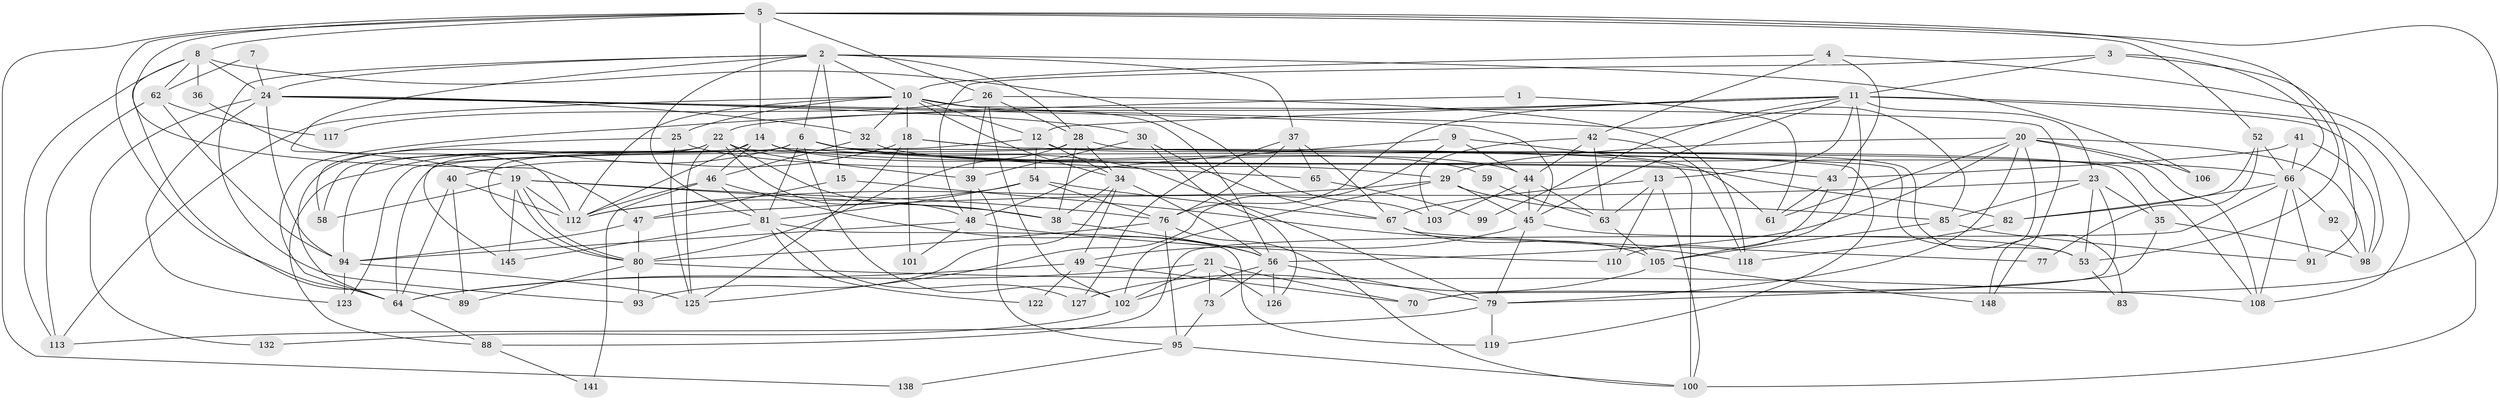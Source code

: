 // original degree distribution, {2: 0.14093959731543623, 5: 0.16778523489932887, 4: 0.30201342281879195, 6: 0.09395973154362416, 3: 0.24161073825503357, 7: 0.04697986577181208, 8: 0.006711409395973154}
// Generated by graph-tools (version 1.1) at 2025/41/03/06/25 10:41:57]
// undirected, 99 vertices, 246 edges
graph export_dot {
graph [start="1"]
  node [color=gray90,style=filled];
  1;
  2 [super="+33"];
  3;
  4 [super="+116"];
  5 [super="+143"];
  6 [super="+149"];
  7;
  8 [super="+86"];
  9;
  10 [super="+17"];
  11 [super="+57"];
  12 [super="+16"];
  13 [super="+140"];
  14 [super="+134"];
  15;
  18 [super="+135"];
  19 [super="+87"];
  20 [super="+69"];
  21;
  22 [super="+115"];
  23 [super="+31"];
  24 [super="+27"];
  25;
  26 [super="+144"];
  28 [super="+114"];
  29 [super="+128"];
  30;
  32;
  34 [super="+60"];
  35 [super="+133"];
  36;
  37;
  38 [super="+130"];
  39 [super="+109"];
  40;
  41;
  42;
  43 [super="+50"];
  44 [super="+51"];
  45;
  46 [super="+96"];
  47 [super="+55"];
  48 [super="+147"];
  49 [super="+72"];
  52;
  53 [super="+74"];
  54 [super="+68"];
  56 [super="+75"];
  58;
  59;
  61;
  62 [super="+78"];
  63 [super="+84"];
  64 [super="+90"];
  65;
  66 [super="+104"];
  67 [super="+71"];
  70;
  73;
  76 [super="+97"];
  77;
  79 [super="+139"];
  80 [super="+131"];
  81 [super="+142"];
  82 [super="+111"];
  83;
  85;
  88;
  89;
  91;
  92;
  93;
  94 [super="+121"];
  95;
  98;
  99;
  100 [super="+107"];
  101;
  102 [super="+124"];
  103;
  105 [super="+120"];
  106;
  108;
  110;
  112 [super="+137"];
  113;
  117;
  118;
  119;
  122;
  123 [super="+136"];
  125 [super="+129"];
  126;
  127;
  132;
  138;
  141;
  145 [super="+146"];
  148;
  1 -- 22;
  1 -- 61;
  2 -- 15;
  2 -- 24;
  2 -- 81;
  2 -- 19;
  2 -- 37;
  2 -- 106;
  2 -- 28;
  2 -- 93;
  2 -- 6;
  2 -- 10;
  3 -- 66;
  3 -- 48;
  3 -- 91;
  3 -- 11;
  4 -- 100;
  4 -- 10;
  4 -- 43;
  4 -- 42;
  5 -- 8;
  5 -- 70;
  5 -- 64;
  5 -- 26;
  5 -- 52;
  5 -- 53;
  5 -- 138;
  5 -- 47;
  5 -- 14;
  6 -- 88;
  6 -- 102;
  6 -- 145;
  6 -- 81;
  6 -- 66;
  6 -- 79;
  6 -- 43;
  6 -- 100;
  6 -- 80;
  7 -- 24;
  7 -- 62;
  8 -- 24;
  8 -- 36;
  8 -- 113;
  8 -- 89;
  8 -- 62;
  8 -- 103;
  9 -- 48;
  9 -- 44;
  9 -- 61;
  9 -- 125;
  10 -- 18;
  10 -- 113;
  10 -- 148;
  10 -- 32;
  10 -- 56;
  10 -- 25;
  10 -- 12;
  10 -- 34;
  10 -- 112;
  11 -- 105;
  11 -- 12;
  11 -- 76;
  11 -- 98;
  11 -- 23;
  11 -- 64;
  11 -- 13;
  11 -- 99;
  11 -- 108;
  11 -- 45;
  12 -- 123;
  12 -- 34;
  12 -- 83;
  12 -- 54;
  13 -- 67;
  13 -- 63;
  13 -- 100;
  13 -- 110;
  14 -- 82;
  14 -- 46;
  14 -- 112;
  14 -- 65;
  14 -- 59;
  14 -- 94;
  15 -- 118;
  15 -- 47;
  18 -- 101;
  18 -- 40;
  18 -- 119;
  18 -- 125;
  18 -- 53;
  19 -- 80;
  19 -- 80;
  19 -- 38;
  19 -- 145;
  19 -- 58;
  19 -- 76;
  19 -- 112;
  20 -- 148;
  20 -- 56;
  20 -- 29;
  20 -- 98;
  20 -- 106;
  20 -- 108;
  20 -- 61;
  20 -- 79;
  21 -- 64;
  21 -- 70;
  21 -- 73;
  21 -- 126;
  21 -- 102;
  22 -- 64;
  22 -- 58;
  22 -- 48;
  22 -- 125;
  22 -- 39;
  22 -- 35;
  22 -- 38;
  23 -- 47;
  23 -- 35;
  23 -- 85;
  23 -- 70;
  23 -- 53;
  24 -- 32;
  24 -- 132;
  24 -- 45;
  24 -- 85;
  24 -- 123;
  24 -- 30;
  24 -- 94;
  25 -- 58;
  25 -- 29;
  25 -- 125;
  26 -- 117;
  26 -- 118;
  26 -- 102;
  26 -- 39;
  26 -- 28;
  28 -- 108;
  28 -- 64 [weight=2];
  28 -- 34;
  28 -- 80;
  28 -- 38;
  29 -- 45;
  29 -- 112;
  29 -- 85;
  29 -- 102;
  30 -- 126;
  30 -- 67;
  30 -- 39;
  32 -- 44;
  32 -- 46;
  34 -- 93;
  34 -- 38;
  34 -- 49;
  34 -- 56;
  35 -- 79;
  35 -- 98;
  36 -- 112;
  37 -- 67;
  37 -- 65;
  37 -- 127;
  37 -- 76;
  38 -- 56;
  39 -- 48;
  39 -- 95;
  40 -- 64;
  40 -- 89;
  40 -- 112;
  41 -- 66;
  41 -- 98;
  41 -- 43;
  42 -- 118;
  42 -- 63;
  42 -- 103;
  42 -- 44;
  43 -- 61;
  43 -- 110;
  44 -- 45;
  44 -- 63;
  44 -- 103;
  45 -- 53;
  45 -- 79;
  45 -- 49;
  46 -- 81;
  46 -- 56;
  46 -- 141;
  46 -- 112;
  47 -- 94;
  47 -- 80;
  48 -- 94;
  48 -- 101;
  48 -- 110;
  49 -- 70;
  49 -- 64;
  49 -- 122;
  52 -- 66;
  52 -- 82;
  52 -- 77;
  53 -- 83;
  54 -- 112;
  54 -- 76;
  54 -- 67;
  54 -- 81;
  56 -- 73;
  56 -- 126;
  56 -- 102;
  56 -- 79;
  59 -- 63;
  62 -- 113;
  62 -- 117;
  62 -- 94;
  63 -- 105;
  64 -- 88;
  65 -- 99;
  66 -- 91;
  66 -- 82 [weight=2];
  66 -- 108;
  66 -- 88;
  66 -- 92;
  67 -- 77;
  67 -- 105;
  73 -- 95;
  76 -- 95;
  76 -- 100;
  76 -- 80;
  79 -- 113;
  79 -- 119;
  80 -- 89;
  80 -- 93;
  80 -- 108;
  81 -- 119;
  81 -- 122;
  81 -- 127;
  81 -- 145;
  82 -- 118;
  85 -- 91;
  85 -- 105;
  88 -- 141;
  92 -- 98;
  94 -- 123;
  94 -- 125;
  95 -- 100;
  95 -- 138;
  102 -- 132;
  105 -- 148;
  105 -- 127;
}
